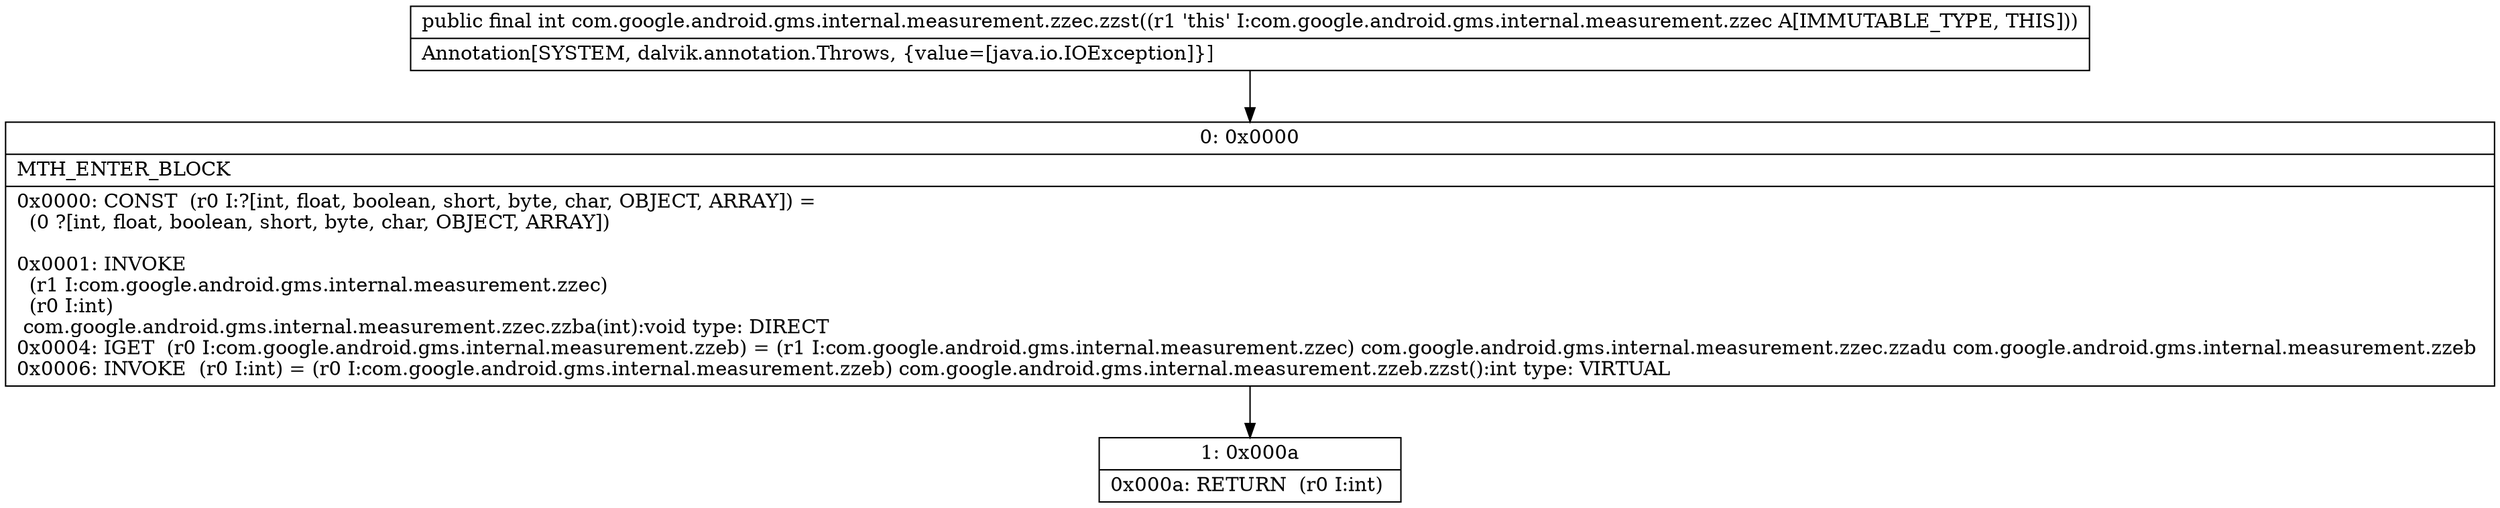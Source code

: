 digraph "CFG forcom.google.android.gms.internal.measurement.zzec.zzst()I" {
Node_0 [shape=record,label="{0\:\ 0x0000|MTH_ENTER_BLOCK\l|0x0000: CONST  (r0 I:?[int, float, boolean, short, byte, char, OBJECT, ARRAY]) = \l  (0 ?[int, float, boolean, short, byte, char, OBJECT, ARRAY])\l \l0x0001: INVOKE  \l  (r1 I:com.google.android.gms.internal.measurement.zzec)\l  (r0 I:int)\l com.google.android.gms.internal.measurement.zzec.zzba(int):void type: DIRECT \l0x0004: IGET  (r0 I:com.google.android.gms.internal.measurement.zzeb) = (r1 I:com.google.android.gms.internal.measurement.zzec) com.google.android.gms.internal.measurement.zzec.zzadu com.google.android.gms.internal.measurement.zzeb \l0x0006: INVOKE  (r0 I:int) = (r0 I:com.google.android.gms.internal.measurement.zzeb) com.google.android.gms.internal.measurement.zzeb.zzst():int type: VIRTUAL \l}"];
Node_1 [shape=record,label="{1\:\ 0x000a|0x000a: RETURN  (r0 I:int) \l}"];
MethodNode[shape=record,label="{public final int com.google.android.gms.internal.measurement.zzec.zzst((r1 'this' I:com.google.android.gms.internal.measurement.zzec A[IMMUTABLE_TYPE, THIS]))  | Annotation[SYSTEM, dalvik.annotation.Throws, \{value=[java.io.IOException]\}]\l}"];
MethodNode -> Node_0;
Node_0 -> Node_1;
}

